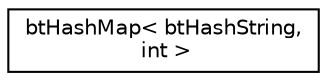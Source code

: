 digraph "Graphical Class Hierarchy"
{
  edge [fontname="Helvetica",fontsize="10",labelfontname="Helvetica",labelfontsize="10"];
  node [fontname="Helvetica",fontsize="10",shape=record];
  rankdir="LR";
  Node1 [label="btHashMap\< btHashString,\l int \>",height=0.2,width=0.4,color="black", fillcolor="white", style="filled",URL="$classbt_hash_map.html"];
}
